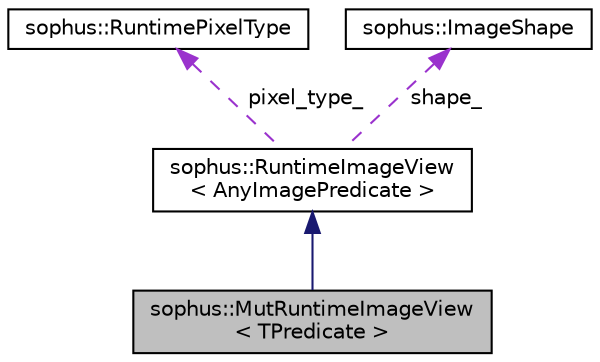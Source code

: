 digraph "sophus::MutRuntimeImageView&lt; TPredicate &gt;"
{
 // LATEX_PDF_SIZE
  edge [fontname="Helvetica",fontsize="10",labelfontname="Helvetica",labelfontsize="10"];
  node [fontname="Helvetica",fontsize="10",shape=record];
  Node1 [label="sophus::MutRuntimeImageView\l\< TPredicate \>",height=0.2,width=0.4,color="black", fillcolor="grey75", style="filled", fontcolor="black",tooltip=" "];
  Node2 -> Node1 [dir="back",color="midnightblue",fontsize="10",style="solid",fontname="Helvetica"];
  Node2 [label="sophus::RuntimeImageView\l\< AnyImagePredicate \>",height=0.2,width=0.4,color="black", fillcolor="white", style="filled",URL="$classsophus_1_1_runtime_image_view.html",tooltip=" "];
  Node3 -> Node2 [dir="back",color="darkorchid3",fontsize="10",style="dashed",label=" pixel_type_" ,fontname="Helvetica"];
  Node3 [label="sophus::RuntimePixelType",height=0.2,width=0.4,color="black", fillcolor="white", style="filled",URL="$structsophus_1_1_runtime_pixel_type.html",tooltip=" "];
  Node4 -> Node2 [dir="back",color="darkorchid3",fontsize="10",style="dashed",label=" shape_" ,fontname="Helvetica"];
  Node4 [label="sophus::ImageShape",height=0.2,width=0.4,color="black", fillcolor="white", style="filled",URL="$classsophus_1_1_image_shape.html",tooltip="Shape of image: width, height and pitch in bytes."];
}

